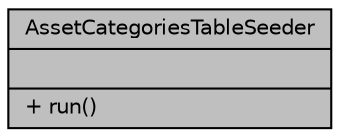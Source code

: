 digraph "AssetCategoriesTableSeeder"
{
 // LATEX_PDF_SIZE
  bgcolor="transparent";
  edge [fontname="Helvetica",fontsize="10",labelfontname="Helvetica",labelfontsize="10"];
  node [fontname="Helvetica",fontsize="10",shape=record];
  Node1 [label="{AssetCategoriesTableSeeder\n||+ run()\l}",height=0.2,width=0.4,color="black", fillcolor="grey75", style="filled", fontcolor="black",tooltip="Inicializa Categorias Generales."];
}
